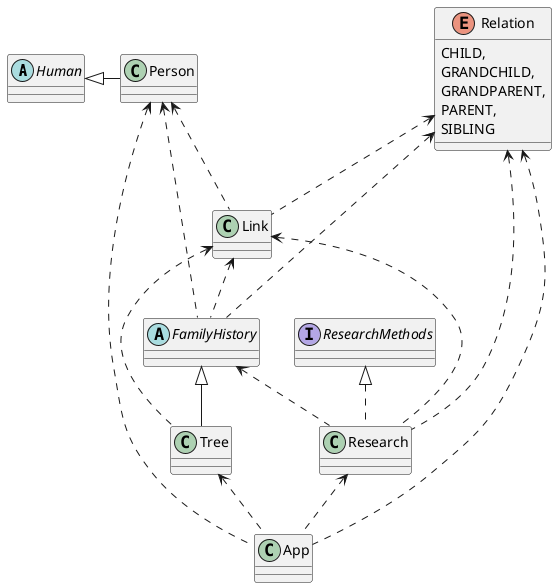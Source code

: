 @startuml
'https://plantuml.com/class-diagram


abstract class Human
class Person
Human <|- Person

enum Relation{
    CHILD,
    GRANDCHILD,
    GRANDPARENT,
    PARENT,
    SIBLING
    }

class Research
interface ResearchMethods
class Research implements ResearchMethods



abstract class FamilyHistory
class Tree
FamilyHistory <|-- Tree
class Link

class App
Tree<..App
Person<..App
Relation<..App
Research<..App

Link<.. FamilyHistory
Person<.. FamilyHistory
Relation<.. FamilyHistory

Person<.. Link
Relation<.. Link

Relation<.. Research
FamilyHistory<.. Research
Link<.. Research

Link<.. Tree



@enduml